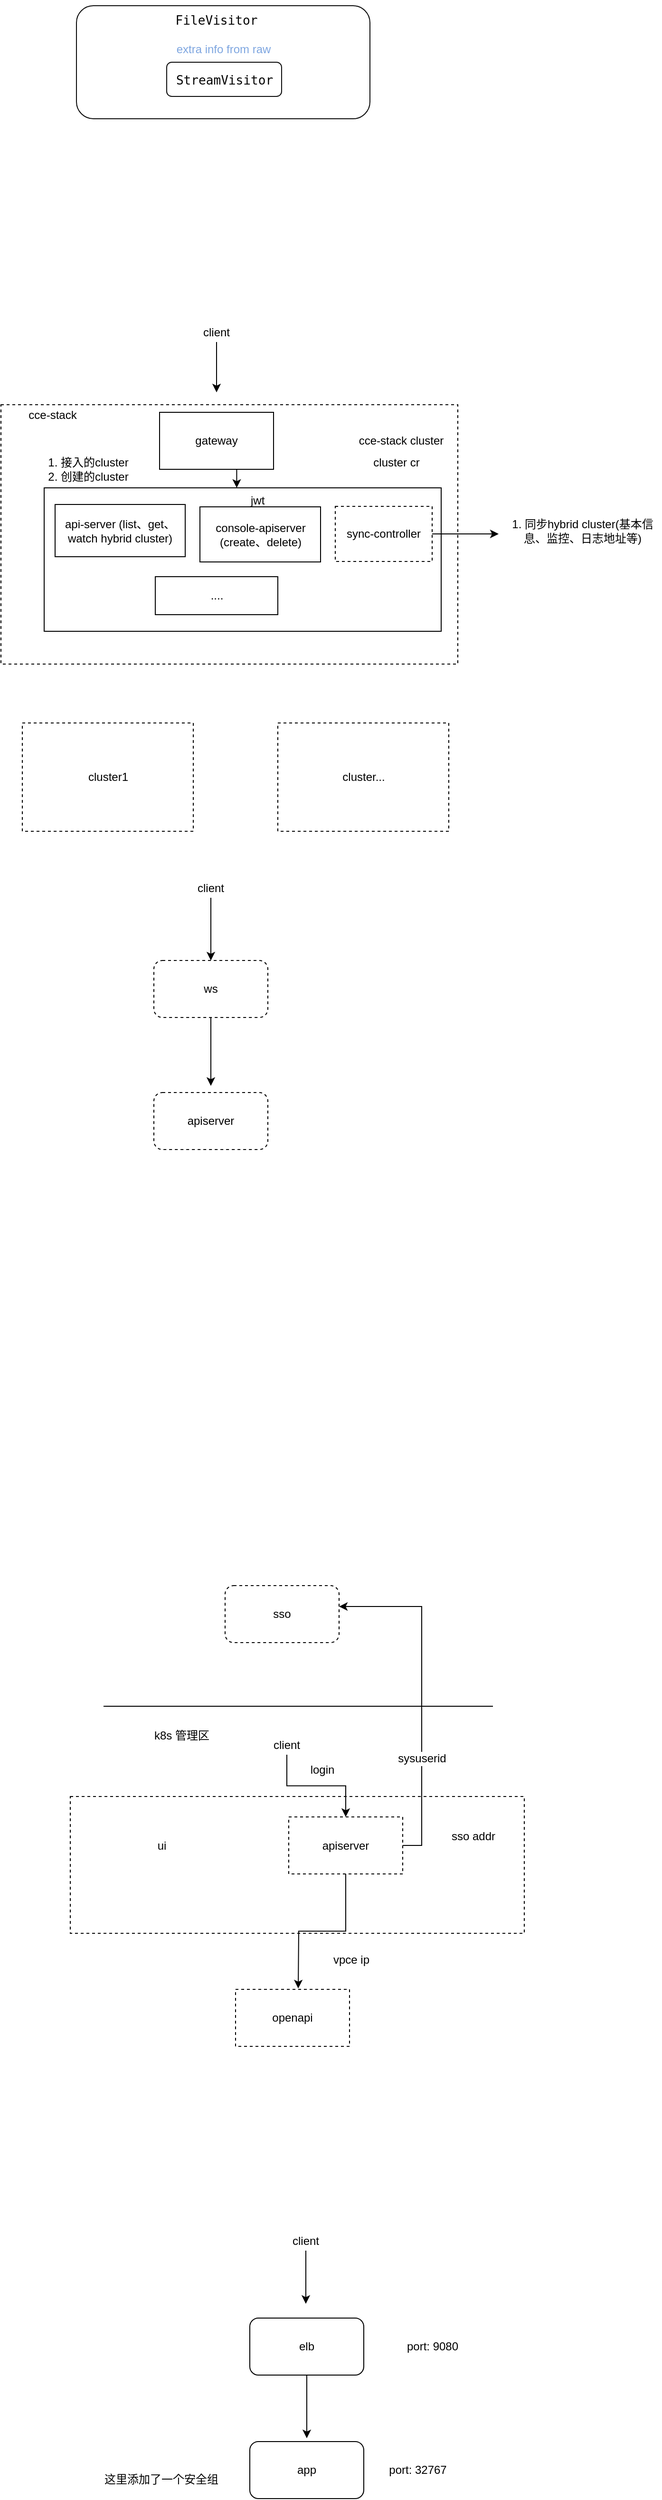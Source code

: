 <mxfile version="12.2.4" pages="1"><diagram id="NwVABIZ9JTO9-VK9JtUX" name="Page-1"><mxGraphModel dx="884" dy="655" grid="0" gridSize="10" guides="1" tooltips="1" connect="1" arrows="1" fold="1" page="1" pageScale="1" pageWidth="827" pageHeight="1169" math="0" shadow="0"><root><mxCell id="0"/><mxCell id="1" parent="0"/><mxCell id="4" value="&lt;pre style=&quot;font-family: &amp;#34;jetbrains mono&amp;#34; , monospace ; font-size: 9.8pt&quot;&gt;&lt;br&gt;&lt;/pre&gt;" style="rounded=1;whiteSpace=wrap;html=1;strokeColor=#0D0D0D;fillColor=#FFFFFF;" parent="1" vertex="1"><mxGeometry x="129.5" y="164" width="309" height="119" as="geometry"/></mxCell><mxCell id="2" value="&lt;pre style=&quot;font-family: &amp;#34;jetbrains mono&amp;#34; , monospace ; font-size: 9.8pt&quot;&gt;&lt;font color=&quot;#050505&quot; style=&quot;background-color: rgb(255 , 255 , 255)&quot;&gt;StreamVisitor&lt;/font&gt;&lt;/pre&gt;" style="rounded=1;whiteSpace=wrap;html=1;strokeColor=#0D0D0D;fillColor=#FFFFFF;" parent="1" vertex="1"><mxGeometry x="224.5" y="223.5" width="121" height="36" as="geometry"/></mxCell><mxCell id="3" value="extra info from raw" style="text;html=1;strokeColor=none;fillColor=none;align=center;verticalAlign=middle;whiteSpace=wrap;rounded=0;fontColor=#7EA6E0;" parent="1" vertex="1"><mxGeometry x="206.5" y="201" width="155" height="18" as="geometry"/></mxCell><mxCell id="7" value="&lt;pre style=&quot;color: rgb(0 , 0 , 0) ; font-family: &amp;#34;jetbrains mono&amp;#34; , monospace ; font-size: 9.8pt&quot;&gt;&lt;font color=&quot;#050505&quot;&gt;&lt;span style=&quot;background-color: rgb(255 , 255 , 255)&quot;&gt;FileVisitor&lt;/span&gt;&lt;/font&gt;&lt;/pre&gt;" style="text;html=1;strokeColor=none;fillColor=none;align=center;verticalAlign=middle;whiteSpace=wrap;rounded=0;fontColor=#7EA6E0;" parent="1" vertex="1"><mxGeometry x="257" y="169" width="40" height="20" as="geometry"/></mxCell><mxCell id="25" style="edgeStyle=orthogonalEdgeStyle;rounded=0;orthogonalLoop=1;jettySize=auto;html=1;" parent="1" source="18" edge="1"><mxGeometry relative="1" as="geometry"><mxPoint x="277" y="571" as="targetPoint"/></mxGeometry></mxCell><mxCell id="18" value="client" style="text;html=1;strokeColor=none;fillColor=none;align=center;verticalAlign=middle;whiteSpace=wrap;rounded=0;" parent="1" vertex="1"><mxGeometry x="257" y="498" width="40" height="20" as="geometry"/></mxCell><mxCell id="19" value="" style="rounded=0;whiteSpace=wrap;html=1;dashed=1;" parent="1" vertex="1"><mxGeometry x="50" y="584" width="481" height="273" as="geometry"/></mxCell><mxCell id="24" style="edgeStyle=orthogonalEdgeStyle;rounded=0;orthogonalLoop=1;jettySize=auto;html=1;exitX=0.5;exitY=1;exitDx=0;exitDy=0;entryX=0.485;entryY=0;entryDx=0;entryDy=0;entryPerimeter=0;" parent="1" target="21" edge="1"><mxGeometry relative="1" as="geometry"><mxPoint x="284" y="638" as="sourcePoint"/></mxGeometry></mxCell><mxCell id="21" value="" style="rounded=0;whiteSpace=wrap;html=1;" parent="1" vertex="1"><mxGeometry x="95.5" y="671.5" width="418" height="151" as="geometry"/></mxCell><mxCell id="22" value="gateway" style="rounded=0;whiteSpace=wrap;html=1;" parent="1" vertex="1"><mxGeometry x="217" y="592" width="120" height="60" as="geometry"/></mxCell><mxCell id="23" value="console-apiserver (create、delete)" style="rounded=0;whiteSpace=wrap;html=1;" parent="1" vertex="1"><mxGeometry x="259.5" y="691.5" width="127" height="58" as="geometry"/></mxCell><mxCell id="26" value="...." style="rounded=0;whiteSpace=wrap;html=1;" parent="1" vertex="1"><mxGeometry x="212.5" y="765" width="129" height="40" as="geometry"/></mxCell><mxCell id="27" value="cluster1" style="rounded=0;whiteSpace=wrap;html=1;dashed=1;" parent="1" vertex="1"><mxGeometry x="72.5" y="919" width="180" height="114" as="geometry"/></mxCell><mxCell id="28" value="cluster..." style="rounded=0;whiteSpace=wrap;html=1;dashed=1;" parent="1" vertex="1"><mxGeometry x="341.5" y="919" width="180" height="114" as="geometry"/></mxCell><mxCell id="29" value="cce-stack" style="text;html=1;strokeColor=none;fillColor=none;align=center;verticalAlign=middle;whiteSpace=wrap;rounded=0;dashed=1;" parent="1" vertex="1"><mxGeometry x="56.5" y="584" width="95" height="22" as="geometry"/></mxCell><mxCell id="30" value="api-server (list、get、watch hybrid cluster)" style="rounded=0;whiteSpace=wrap;html=1;" parent="1" vertex="1"><mxGeometry x="107" y="689" width="137" height="55" as="geometry"/></mxCell><mxCell id="31" value="cluster cr" style="text;html=1;strokeColor=none;fillColor=none;align=center;verticalAlign=middle;whiteSpace=wrap;rounded=0;dashed=1;" parent="1" vertex="1"><mxGeometry x="418.5" y="634" width="95" height="22" as="geometry"/></mxCell><mxCell id="32" value="cce-stack cluster" style="text;html=1;strokeColor=none;fillColor=none;align=center;verticalAlign=middle;whiteSpace=wrap;rounded=0;dashed=1;" parent="1" vertex="1"><mxGeometry x="424" y="611" width="95" height="22" as="geometry"/></mxCell><mxCell id="34" value="jwt" style="text;html=1;resizable=0;points=[];autosize=1;align=left;verticalAlign=top;spacingTop=-4;" parent="1" vertex="1"><mxGeometry x="310.5" y="675" width="25" height="14" as="geometry"/></mxCell><mxCell id="35" value="1. 接入的cluster&lt;br&gt;2. 创建的cluster" style="text;html=1;strokeColor=none;fillColor=none;align=center;verticalAlign=middle;whiteSpace=wrap;rounded=0;dashed=1;" parent="1" vertex="1"><mxGeometry x="86.5" y="643" width="110" height="18" as="geometry"/></mxCell><mxCell id="36" value="1. 同步hybrid cluster(基本信息、监控、日志地址等)" style="text;html=1;strokeColor=none;fillColor=none;align=center;verticalAlign=middle;whiteSpace=wrap;rounded=0;dashed=1;" parent="1" vertex="1"><mxGeometry x="580" y="697" width="165" height="39" as="geometry"/></mxCell><mxCell id="38" style="edgeStyle=orthogonalEdgeStyle;rounded=0;orthogonalLoop=1;jettySize=auto;html=1;exitX=1;exitY=0.5;exitDx=0;exitDy=0;" parent="1" source="37" edge="1"><mxGeometry relative="1" as="geometry"><mxPoint x="574" y="720" as="targetPoint"/></mxGeometry></mxCell><mxCell id="37" value="sync-controller" style="rounded=0;whiteSpace=wrap;html=1;dashed=1;" parent="1" vertex="1"><mxGeometry x="402" y="691" width="102" height="58" as="geometry"/></mxCell><mxCell id="43" style="edgeStyle=orthogonalEdgeStyle;rounded=0;orthogonalLoop=1;jettySize=auto;html=1;exitX=0.5;exitY=1;exitDx=0;exitDy=0;" parent="1" source="39" edge="1"><mxGeometry relative="1" as="geometry"><mxPoint x="271" y="1301" as="targetPoint"/></mxGeometry></mxCell><mxCell id="39" value="ws" style="rounded=1;whiteSpace=wrap;html=1;dashed=1;" parent="1" vertex="1"><mxGeometry x="211" y="1169" width="120" height="60" as="geometry"/></mxCell><mxCell id="41" style="edgeStyle=orthogonalEdgeStyle;rounded=0;orthogonalLoop=1;jettySize=auto;html=1;exitX=0.5;exitY=1;exitDx=0;exitDy=0;" parent="1" source="40" target="39" edge="1"><mxGeometry relative="1" as="geometry"/></mxCell><mxCell id="40" value="client" style="text;html=1;strokeColor=none;fillColor=none;align=center;verticalAlign=middle;whiteSpace=wrap;rounded=0;dashed=1;" parent="1" vertex="1"><mxGeometry x="251" y="1083" width="40" height="20" as="geometry"/></mxCell><mxCell id="42" value="apiserver" style="rounded=1;whiteSpace=wrap;html=1;dashed=1;" parent="1" vertex="1"><mxGeometry x="211" y="1308" width="120" height="60" as="geometry"/></mxCell><mxCell id="44" value="" style="rounded=0;whiteSpace=wrap;html=1;dashed=1;" parent="1" vertex="1"><mxGeometry x="123" y="2049" width="478" height="144" as="geometry"/></mxCell><mxCell id="45" value="k8s 管理区" style="text;html=1;strokeColor=none;fillColor=none;align=center;verticalAlign=middle;whiteSpace=wrap;rounded=0;dashed=1;" parent="1" vertex="1"><mxGeometry x="191" y="1975" width="99" height="20" as="geometry"/></mxCell><mxCell id="46" value="sso" style="rounded=1;whiteSpace=wrap;html=1;dashed=1;" parent="1" vertex="1"><mxGeometry x="286" y="1827" width="120" height="60" as="geometry"/></mxCell><mxCell id="47" value="" style="endArrow=none;html=1;" parent="1" edge="1"><mxGeometry width="50" height="50" relative="1" as="geometry"><mxPoint x="158" y="1954" as="sourcePoint"/><mxPoint x="568" y="1954" as="targetPoint"/></mxGeometry></mxCell><mxCell id="54" style="edgeStyle=orthogonalEdgeStyle;rounded=0;orthogonalLoop=1;jettySize=auto;html=1;exitX=1;exitY=0.5;exitDx=0;exitDy=0;entryX=1;entryY=0.367;entryDx=0;entryDy=0;entryPerimeter=0;" parent="1" source="48" target="46" edge="1"><mxGeometry relative="1" as="geometry"/></mxCell><mxCell id="57" value="sysuserid" style="text;html=1;resizable=0;points=[];align=center;verticalAlign=middle;labelBackgroundColor=#ffffff;" parent="54" vertex="1" connectable="0"><mxGeometry x="-0.376" relative="1" as="geometry"><mxPoint as="offset"/></mxGeometry></mxCell><mxCell id="56" style="edgeStyle=orthogonalEdgeStyle;rounded=0;orthogonalLoop=1;jettySize=auto;html=1;exitX=0.5;exitY=1;exitDx=0;exitDy=0;" parent="1" source="48" edge="1"><mxGeometry relative="1" as="geometry"><mxPoint x="363" y="2251" as="targetPoint"/></mxGeometry></mxCell><mxCell id="48" value="apiserver" style="rounded=0;whiteSpace=wrap;html=1;dashed=1;" parent="1" vertex="1"><mxGeometry x="353" y="2070.5" width="120" height="60" as="geometry"/></mxCell><mxCell id="49" value="ui" style="text;html=1;strokeColor=none;fillColor=none;align=center;verticalAlign=middle;whiteSpace=wrap;rounded=0;dashed=1;" parent="1" vertex="1"><mxGeometry x="175.5" y="2080" width="87" height="41" as="geometry"/></mxCell><mxCell id="51" style="edgeStyle=orthogonalEdgeStyle;rounded=0;orthogonalLoop=1;jettySize=auto;html=1;entryX=0.5;entryY=0;entryDx=0;entryDy=0;" parent="1" source="50" target="48" edge="1"><mxGeometry relative="1" as="geometry"/></mxCell><mxCell id="52" value="login" style="text;html=1;resizable=0;points=[];align=center;verticalAlign=middle;labelBackgroundColor=#ffffff;" parent="51" vertex="1" connectable="0"><mxGeometry x="0.079" y="17" relative="1" as="geometry"><mxPoint as="offset"/></mxGeometry></mxCell><mxCell id="50" value="client" style="text;html=1;strokeColor=none;fillColor=none;align=center;verticalAlign=middle;whiteSpace=wrap;rounded=0;dashed=1;" parent="1" vertex="1"><mxGeometry x="331" y="1985" width="40" height="20" as="geometry"/></mxCell><mxCell id="53" value="sso addr" style="text;html=1;strokeColor=none;fillColor=none;align=center;verticalAlign=middle;whiteSpace=wrap;rounded=0;dashed=1;" parent="1" vertex="1"><mxGeometry x="504" y="2080.5" width="87" height="20" as="geometry"/></mxCell><mxCell id="55" value="openapi" style="rounded=0;whiteSpace=wrap;html=1;dashed=1;" parent="1" vertex="1"><mxGeometry x="297" y="2252" width="120" height="60" as="geometry"/></mxCell><mxCell id="58" value="vpce ip" style="text;html=1;strokeColor=none;fillColor=none;align=center;verticalAlign=middle;whiteSpace=wrap;rounded=0;dashed=1;" parent="1" vertex="1"><mxGeometry x="362.5" y="2210" width="112" height="22" as="geometry"/></mxCell><mxCell id="62" style="edgeStyle=orthogonalEdgeStyle;rounded=0;orthogonalLoop=1;jettySize=auto;html=1;" parent="1" source="59" edge="1"><mxGeometry relative="1" as="geometry"><mxPoint x="372" y="2724.5" as="targetPoint"/></mxGeometry></mxCell><mxCell id="59" value="elb" style="rounded=1;whiteSpace=wrap;html=1;" parent="1" vertex="1"><mxGeometry x="312" y="2598" width="120" height="60" as="geometry"/></mxCell><mxCell id="60" value="app" style="rounded=1;whiteSpace=wrap;html=1;" parent="1" vertex="1"><mxGeometry x="312" y="2728" width="120" height="60" as="geometry"/></mxCell><mxCell id="61" value="port: 32767" style="text;html=1;strokeColor=none;fillColor=none;align=center;verticalAlign=middle;whiteSpace=wrap;rounded=0;" parent="1" vertex="1"><mxGeometry x="438.5" y="2747.5" width="100" height="21" as="geometry"/></mxCell><mxCell id="63" value="port: 9080" style="text;html=1;strokeColor=none;fillColor=none;align=center;verticalAlign=middle;whiteSpace=wrap;rounded=0;" parent="1" vertex="1"><mxGeometry x="443.5" y="2617.5" width="121" height="21" as="geometry"/></mxCell><mxCell id="65" style="edgeStyle=orthogonalEdgeStyle;rounded=0;orthogonalLoop=1;jettySize=auto;html=1;" parent="1" source="64" edge="1"><mxGeometry relative="1" as="geometry"><mxPoint x="371" y="2583" as="targetPoint"/></mxGeometry></mxCell><mxCell id="64" value="client" style="text;html=1;strokeColor=none;fillColor=none;align=center;verticalAlign=middle;whiteSpace=wrap;rounded=0;" parent="1" vertex="1"><mxGeometry x="351" y="2507" width="40" height="20" as="geometry"/></mxCell><mxCell id="66" value="这里添加了一个安全组" style="text;html=1;strokeColor=none;fillColor=none;align=center;verticalAlign=middle;whiteSpace=wrap;rounded=0;" parent="1" vertex="1"><mxGeometry x="142" y="2758" width="154" height="20" as="geometry"/></mxCell></root></mxGraphModel></diagram></mxfile>